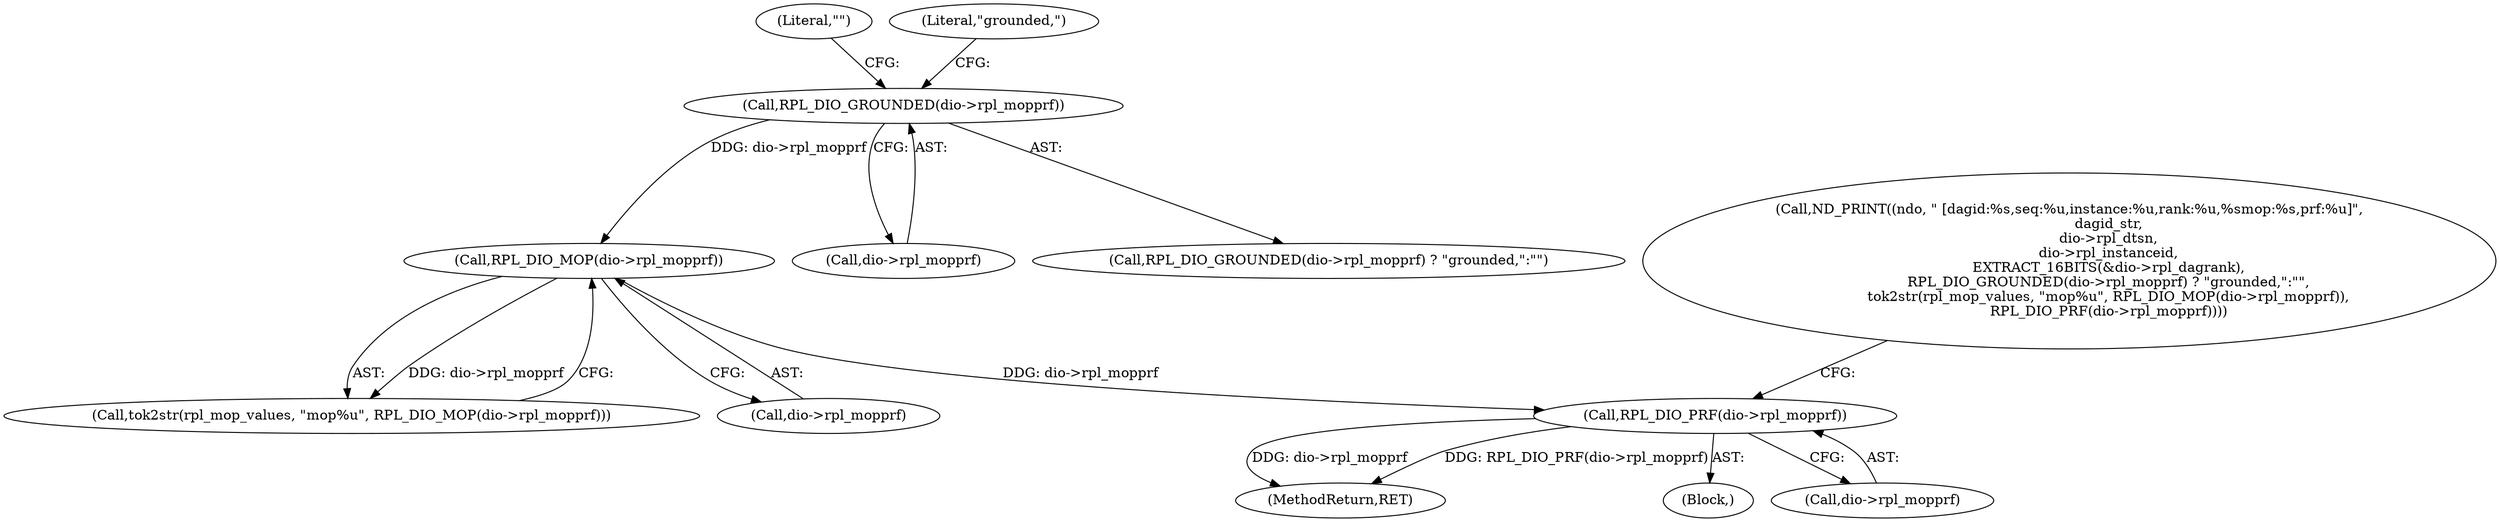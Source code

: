 digraph "0_tcpdump_d7505276842e85bfd067fa21cdb32b8a2dc3c5e4_7@pointer" {
"1000159" [label="(Call,RPL_DIO_PRF(dio->rpl_mopprf))"];
"1000155" [label="(Call,RPL_DIO_MOP(dio->rpl_mopprf))"];
"1000145" [label="(Call,RPL_DIO_GROUNDED(dio->rpl_mopprf))"];
"1000122" [label="(Call,ND_PRINT((ndo, \" [dagid:%s,seq:%u,instance:%u,rank:%u,%smop:%s,prf:%u]\",\n                  dagid_str,\n                  dio->rpl_dtsn,\n                  dio->rpl_instanceid,\n                  EXTRACT_16BITS(&dio->rpl_dagrank),\n                  RPL_DIO_GROUNDED(dio->rpl_mopprf) ? \"grounded,\":\"\",\n                  tok2str(rpl_mop_values, \"mop%u\", RPL_DIO_MOP(dio->rpl_mopprf)),\n                  RPL_DIO_PRF(dio->rpl_mopprf))))"];
"1000192" [label="(MethodReturn,RET)"];
"1000151" [label="(Block,)"];
"1000150" [label="(Literal,\"\")"];
"1000145" [label="(Call,RPL_DIO_GROUNDED(dio->rpl_mopprf))"];
"1000146" [label="(Call,dio->rpl_mopprf)"];
"1000144" [label="(Call,RPL_DIO_GROUNDED(dio->rpl_mopprf) ? \"grounded,\":\"\")"];
"1000152" [label="(Call,tok2str(rpl_mop_values, \"mop%u\", RPL_DIO_MOP(dio->rpl_mopprf)))"];
"1000156" [label="(Call,dio->rpl_mopprf)"];
"1000160" [label="(Call,dio->rpl_mopprf)"];
"1000149" [label="(Literal,\"grounded,\")"];
"1000155" [label="(Call,RPL_DIO_MOP(dio->rpl_mopprf))"];
"1000159" [label="(Call,RPL_DIO_PRF(dio->rpl_mopprf))"];
"1000159" -> "1000151"  [label="AST: "];
"1000159" -> "1000160"  [label="CFG: "];
"1000160" -> "1000159"  [label="AST: "];
"1000122" -> "1000159"  [label="CFG: "];
"1000159" -> "1000192"  [label="DDG: dio->rpl_mopprf"];
"1000159" -> "1000192"  [label="DDG: RPL_DIO_PRF(dio->rpl_mopprf)"];
"1000155" -> "1000159"  [label="DDG: dio->rpl_mopprf"];
"1000155" -> "1000152"  [label="AST: "];
"1000155" -> "1000156"  [label="CFG: "];
"1000156" -> "1000155"  [label="AST: "];
"1000152" -> "1000155"  [label="CFG: "];
"1000155" -> "1000152"  [label="DDG: dio->rpl_mopprf"];
"1000145" -> "1000155"  [label="DDG: dio->rpl_mopprf"];
"1000145" -> "1000144"  [label="AST: "];
"1000145" -> "1000146"  [label="CFG: "];
"1000146" -> "1000145"  [label="AST: "];
"1000149" -> "1000145"  [label="CFG: "];
"1000150" -> "1000145"  [label="CFG: "];
}
